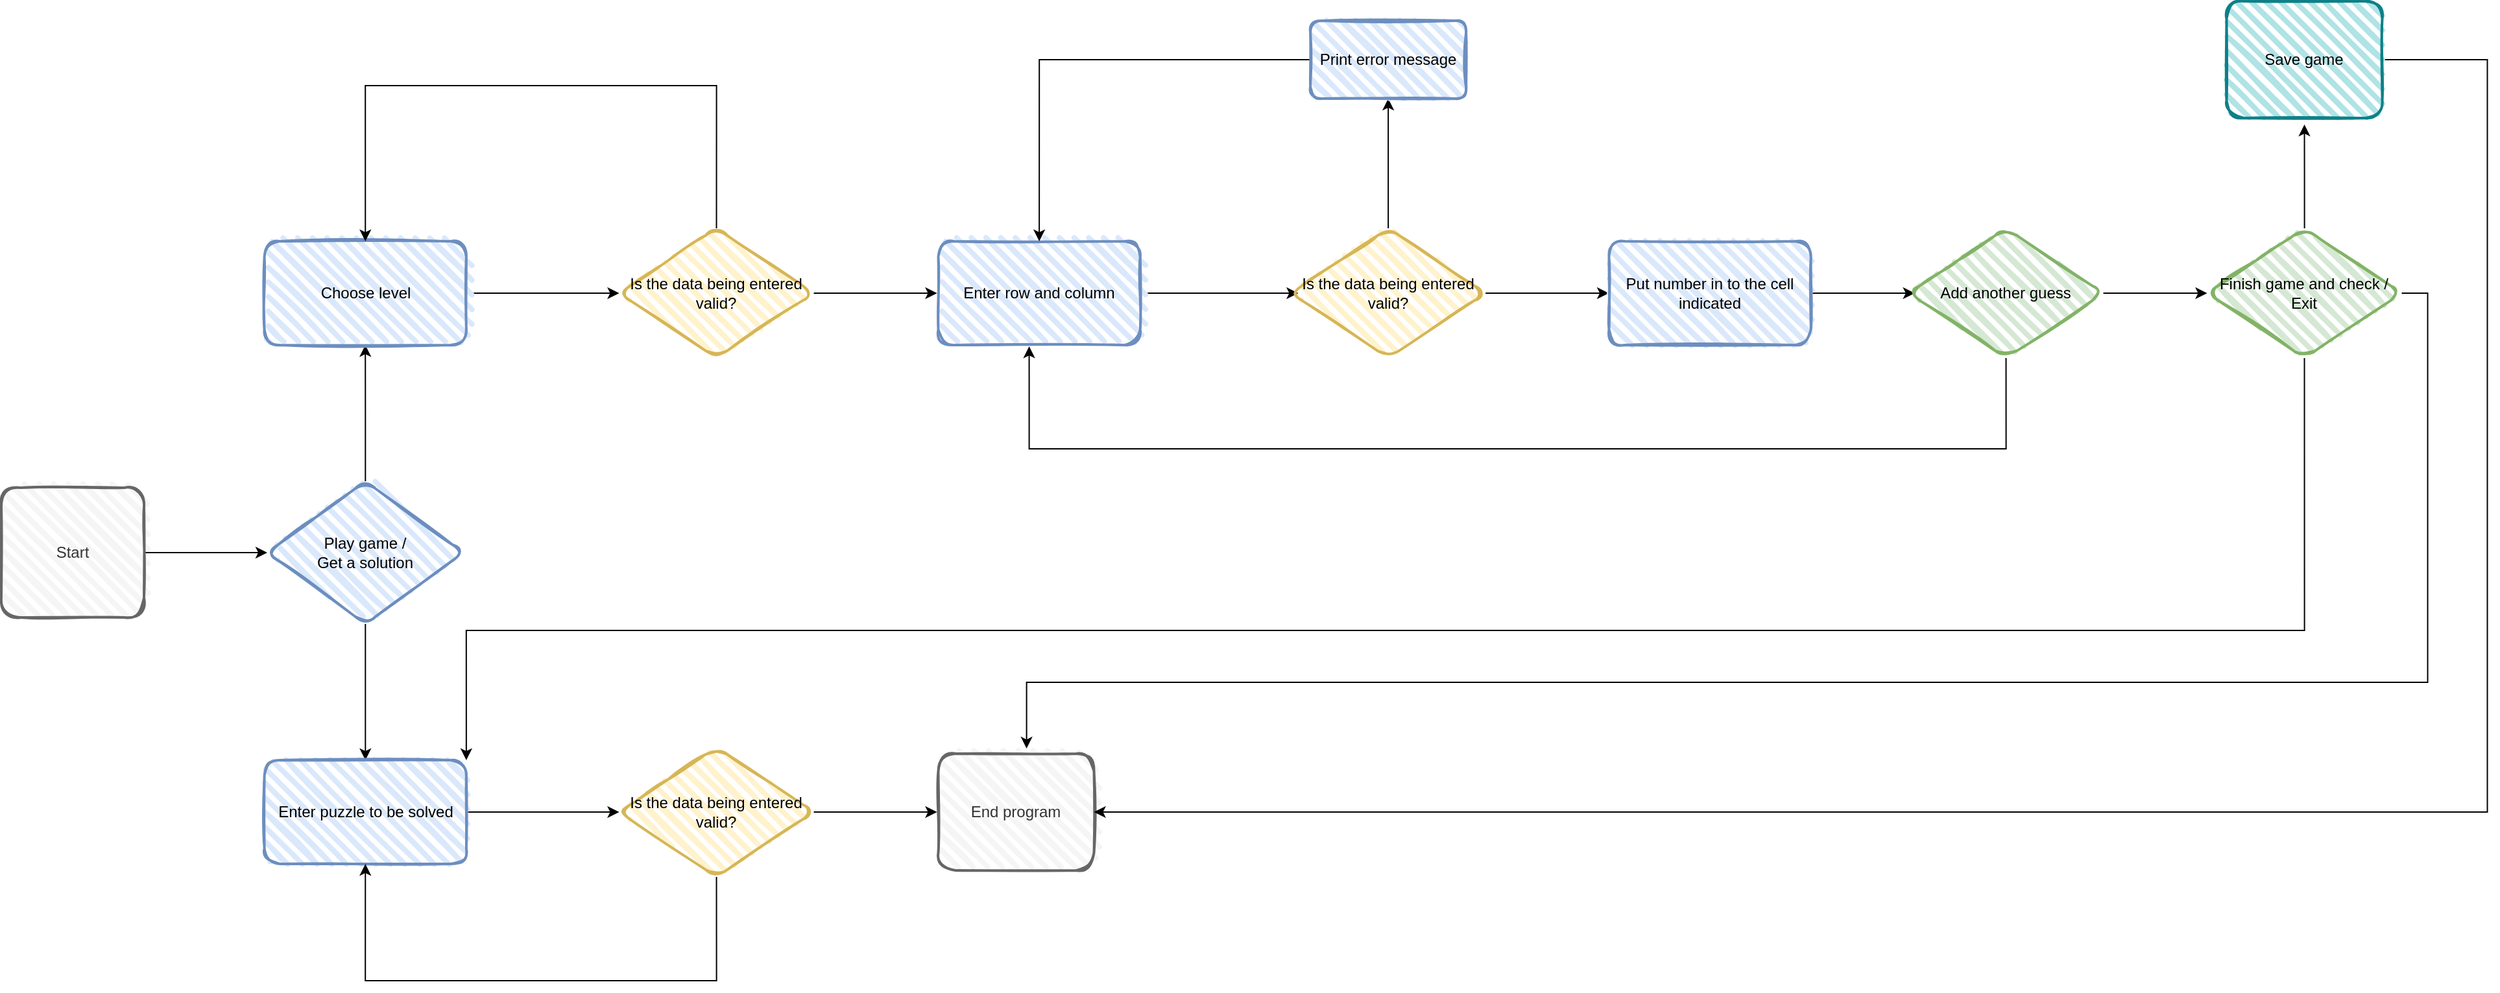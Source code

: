 <mxfile version="21.0.2" type="github">
  <diagram id="C5RBs43oDa-KdzZeNtuy" name="Page-1">
    <mxGraphModel dx="1434" dy="1846" grid="1" gridSize="10" guides="1" tooltips="1" connect="1" arrows="1" fold="1" page="1" pageScale="1" pageWidth="827" pageHeight="1169" math="0" shadow="0">
      <root>
        <mxCell id="WIyWlLk6GJQsqaUBKTNV-0" />
        <mxCell id="WIyWlLk6GJQsqaUBKTNV-1" parent="WIyWlLk6GJQsqaUBKTNV-0" />
        <mxCell id="yPXNnQwgqe4vPnGQmj5b-25" value="" style="edgeStyle=orthogonalEdgeStyle;rounded=0;orthogonalLoop=1;jettySize=auto;html=1;" edge="1" parent="WIyWlLk6GJQsqaUBKTNV-1" source="yPXNnQwgqe4vPnGQmj5b-1" target="yPXNnQwgqe4vPnGQmj5b-24">
          <mxGeometry relative="1" as="geometry" />
        </mxCell>
        <mxCell id="yPXNnQwgqe4vPnGQmj5b-1" value="Start" style="rounded=1;whiteSpace=wrap;html=1;strokeWidth=2;fillWeight=4;hachureGap=8;hachureAngle=45;fillColor=#f5f5f5;sketch=1;fontColor=#333333;strokeColor=#666666;" vertex="1" parent="WIyWlLk6GJQsqaUBKTNV-1">
          <mxGeometry x="50" y="425" width="110" height="100" as="geometry" />
        </mxCell>
        <mxCell id="yPXNnQwgqe4vPnGQmj5b-29" value="" style="edgeStyle=orthogonalEdgeStyle;rounded=0;orthogonalLoop=1;jettySize=auto;html=1;" edge="1" parent="WIyWlLk6GJQsqaUBKTNV-1" source="yPXNnQwgqe4vPnGQmj5b-24" target="yPXNnQwgqe4vPnGQmj5b-28">
          <mxGeometry relative="1" as="geometry" />
        </mxCell>
        <mxCell id="yPXNnQwgqe4vPnGQmj5b-31" value="" style="edgeStyle=orthogonalEdgeStyle;rounded=0;orthogonalLoop=1;jettySize=auto;html=1;" edge="1" parent="WIyWlLk6GJQsqaUBKTNV-1" source="yPXNnQwgqe4vPnGQmj5b-24">
          <mxGeometry relative="1" as="geometry">
            <mxPoint x="330.65" y="635" as="targetPoint" />
          </mxGeometry>
        </mxCell>
        <mxCell id="yPXNnQwgqe4vPnGQmj5b-24" value="&lt;div&gt;Play game /&lt;/div&gt;&lt;div&gt;Get a solution&lt;br&gt;&lt;/div&gt;" style="rhombus;whiteSpace=wrap;html=1;fillColor=#dae8fc;strokeColor=#6c8ebf;rounded=1;strokeWidth=2;fillWeight=4;hachureGap=8;hachureAngle=45;sketch=1;" vertex="1" parent="WIyWlLk6GJQsqaUBKTNV-1">
          <mxGeometry x="255" y="420" width="151.25" height="110" as="geometry" />
        </mxCell>
        <mxCell id="yPXNnQwgqe4vPnGQmj5b-45" value="" style="edgeStyle=orthogonalEdgeStyle;rounded=0;orthogonalLoop=1;jettySize=auto;html=1;" edge="1" parent="WIyWlLk6GJQsqaUBKTNV-1" source="yPXNnQwgqe4vPnGQmj5b-28">
          <mxGeometry relative="1" as="geometry">
            <mxPoint x="526.255" y="275" as="targetPoint" />
          </mxGeometry>
        </mxCell>
        <mxCell id="yPXNnQwgqe4vPnGQmj5b-28" value="Choose level" style="rounded=1;whiteSpace=wrap;html=1;fillColor=#dae8fc;strokeColor=#6c8ebf;strokeWidth=2;fillWeight=4;hachureGap=8;hachureAngle=45;sketch=1;" vertex="1" parent="WIyWlLk6GJQsqaUBKTNV-1">
          <mxGeometry x="252.81" y="235" width="155.63" height="80" as="geometry" />
        </mxCell>
        <mxCell id="yPXNnQwgqe4vPnGQmj5b-34" value="" style="edgeStyle=orthogonalEdgeStyle;rounded=0;orthogonalLoop=1;jettySize=auto;html=1;" edge="1" parent="WIyWlLk6GJQsqaUBKTNV-1" source="yPXNnQwgqe4vPnGQmj5b-32" target="yPXNnQwgqe4vPnGQmj5b-33">
          <mxGeometry relative="1" as="geometry" />
        </mxCell>
        <mxCell id="yPXNnQwgqe4vPnGQmj5b-32" value="Enter puzzle to be solved" style="rounded=1;whiteSpace=wrap;html=1;fillColor=#dae8fc;strokeColor=#6c8ebf;strokeWidth=2;fillWeight=4;hachureGap=8;hachureAngle=45;sketch=1;" vertex="1" parent="WIyWlLk6GJQsqaUBKTNV-1">
          <mxGeometry x="252.81" y="635" width="155.63" height="80" as="geometry" />
        </mxCell>
        <mxCell id="yPXNnQwgqe4vPnGQmj5b-43" style="edgeStyle=orthogonalEdgeStyle;rounded=0;orthogonalLoop=1;jettySize=auto;html=1;exitX=0.5;exitY=1;exitDx=0;exitDy=0;entryX=0.5;entryY=1;entryDx=0;entryDy=0;" edge="1" parent="WIyWlLk6GJQsqaUBKTNV-1" source="yPXNnQwgqe4vPnGQmj5b-33" target="yPXNnQwgqe4vPnGQmj5b-32">
          <mxGeometry relative="1" as="geometry">
            <Array as="points">
              <mxPoint x="601.25" y="805" />
              <mxPoint x="330.25" y="805" />
            </Array>
          </mxGeometry>
        </mxCell>
        <mxCell id="yPXNnQwgqe4vPnGQmj5b-61" value="" style="edgeStyle=orthogonalEdgeStyle;rounded=0;orthogonalLoop=1;jettySize=auto;html=1;" edge="1" parent="WIyWlLk6GJQsqaUBKTNV-1" source="yPXNnQwgqe4vPnGQmj5b-33">
          <mxGeometry relative="1" as="geometry">
            <mxPoint x="771.26" y="675" as="targetPoint" />
          </mxGeometry>
        </mxCell>
        <mxCell id="yPXNnQwgqe4vPnGQmj5b-33" value="Is the data being entered valid?" style="rhombus;whiteSpace=wrap;html=1;fillColor=#fff2cc;strokeColor=#d6b656;rounded=1;strokeWidth=2;fillWeight=4;hachureGap=8;hachureAngle=45;sketch=1;" vertex="1" parent="WIyWlLk6GJQsqaUBKTNV-1">
          <mxGeometry x="526.26" y="625" width="150" height="100" as="geometry" />
        </mxCell>
        <mxCell id="yPXNnQwgqe4vPnGQmj5b-38" value="" style="edgeStyle=orthogonalEdgeStyle;rounded=0;orthogonalLoop=1;jettySize=auto;html=1;" edge="1" parent="WIyWlLk6GJQsqaUBKTNV-1" source="yPXNnQwgqe4vPnGQmj5b-35">
          <mxGeometry relative="1" as="geometry">
            <mxPoint x="1049.695" y="275" as="targetPoint" />
          </mxGeometry>
        </mxCell>
        <mxCell id="yPXNnQwgqe4vPnGQmj5b-35" value="Enter row and column" style="rounded=1;whiteSpace=wrap;html=1;fillColor=#dae8fc;strokeColor=#6c8ebf;strokeWidth=2;fillWeight=4;hachureGap=8;hachureAngle=45;sketch=1;" vertex="1" parent="WIyWlLk6GJQsqaUBKTNV-1">
          <mxGeometry x="772.25" y="235" width="155.63" height="80" as="geometry" />
        </mxCell>
        <mxCell id="yPXNnQwgqe4vPnGQmj5b-41" value="" style="edgeStyle=orthogonalEdgeStyle;rounded=0;orthogonalLoop=1;jettySize=auto;html=1;" edge="1" parent="WIyWlLk6GJQsqaUBKTNV-1" source="yPXNnQwgqe4vPnGQmj5b-39" target="yPXNnQwgqe4vPnGQmj5b-40">
          <mxGeometry relative="1" as="geometry" />
        </mxCell>
        <mxCell id="yPXNnQwgqe4vPnGQmj5b-51" value="" style="edgeStyle=orthogonalEdgeStyle;rounded=0;orthogonalLoop=1;jettySize=auto;html=1;" edge="1" parent="WIyWlLk6GJQsqaUBKTNV-1" source="yPXNnQwgqe4vPnGQmj5b-39">
          <mxGeometry relative="1" as="geometry">
            <mxPoint x="1289.06" y="275" as="targetPoint" />
          </mxGeometry>
        </mxCell>
        <mxCell id="yPXNnQwgqe4vPnGQmj5b-39" value="Is the data being entered valid?" style="rhombus;whiteSpace=wrap;html=1;fillColor=#fff2cc;strokeColor=#d6b656;rounded=1;strokeWidth=2;fillWeight=4;hachureGap=8;hachureAngle=45;sketch=1;" vertex="1" parent="WIyWlLk6GJQsqaUBKTNV-1">
          <mxGeometry x="1044.06" y="225" width="150" height="100" as="geometry" />
        </mxCell>
        <mxCell id="yPXNnQwgqe4vPnGQmj5b-42" style="edgeStyle=orthogonalEdgeStyle;rounded=0;orthogonalLoop=1;jettySize=auto;html=1;exitX=0;exitY=0.5;exitDx=0;exitDy=0;entryX=0.5;entryY=0;entryDx=0;entryDy=0;" edge="1" parent="WIyWlLk6GJQsqaUBKTNV-1" source="yPXNnQwgqe4vPnGQmj5b-40" target="yPXNnQwgqe4vPnGQmj5b-35">
          <mxGeometry relative="1" as="geometry" />
        </mxCell>
        <mxCell id="yPXNnQwgqe4vPnGQmj5b-40" value="Print error message" style="whiteSpace=wrap;html=1;fillColor=#dae8fc;strokeColor=#6c8ebf;rounded=1;strokeWidth=2;fillWeight=4;hachureGap=8;hachureAngle=45;sketch=1;" vertex="1" parent="WIyWlLk6GJQsqaUBKTNV-1">
          <mxGeometry x="1059.06" y="65" width="120" height="60" as="geometry" />
        </mxCell>
        <mxCell id="yPXNnQwgqe4vPnGQmj5b-48" value="" style="edgeStyle=orthogonalEdgeStyle;rounded=0;orthogonalLoop=1;jettySize=auto;html=1;" edge="1" parent="WIyWlLk6GJQsqaUBKTNV-1" source="yPXNnQwgqe4vPnGQmj5b-46">
          <mxGeometry relative="1" as="geometry">
            <mxPoint x="771.26" y="275" as="targetPoint" />
          </mxGeometry>
        </mxCell>
        <mxCell id="yPXNnQwgqe4vPnGQmj5b-49" style="edgeStyle=orthogonalEdgeStyle;rounded=0;orthogonalLoop=1;jettySize=auto;html=1;exitX=0.5;exitY=0;exitDx=0;exitDy=0;entryX=0.5;entryY=0;entryDx=0;entryDy=0;" edge="1" parent="WIyWlLk6GJQsqaUBKTNV-1" source="yPXNnQwgqe4vPnGQmj5b-46" target="yPXNnQwgqe4vPnGQmj5b-28">
          <mxGeometry relative="1" as="geometry">
            <Array as="points">
              <mxPoint x="601.25" y="115" />
              <mxPoint x="330.25" y="115" />
            </Array>
          </mxGeometry>
        </mxCell>
        <mxCell id="yPXNnQwgqe4vPnGQmj5b-46" value="Is the data being entered valid?" style="rhombus;whiteSpace=wrap;html=1;fillColor=#fff2cc;strokeColor=#d6b656;rounded=1;strokeWidth=2;fillWeight=4;hachureGap=8;hachureAngle=45;sketch=1;" vertex="1" parent="WIyWlLk6GJQsqaUBKTNV-1">
          <mxGeometry x="526.26" y="225" width="150" height="100" as="geometry" />
        </mxCell>
        <mxCell id="yPXNnQwgqe4vPnGQmj5b-54" value="" style="edgeStyle=orthogonalEdgeStyle;rounded=0;orthogonalLoop=1;jettySize=auto;html=1;" edge="1" parent="WIyWlLk6GJQsqaUBKTNV-1" source="yPXNnQwgqe4vPnGQmj5b-52">
          <mxGeometry relative="1" as="geometry">
            <mxPoint x="1524.88" y="275" as="targetPoint" />
          </mxGeometry>
        </mxCell>
        <mxCell id="yPXNnQwgqe4vPnGQmj5b-52" value="Put number in to the cell indicated" style="rounded=1;whiteSpace=wrap;html=1;fillColor=#dae8fc;strokeColor=#6c8ebf;strokeWidth=2;fillWeight=4;hachureGap=8;hachureAngle=45;sketch=1;" vertex="1" parent="WIyWlLk6GJQsqaUBKTNV-1">
          <mxGeometry x="1289.25" y="235" width="155.63" height="80" as="geometry" />
        </mxCell>
        <mxCell id="yPXNnQwgqe4vPnGQmj5b-56" style="edgeStyle=orthogonalEdgeStyle;rounded=0;orthogonalLoop=1;jettySize=auto;html=1;exitX=0.5;exitY=1;exitDx=0;exitDy=0;entryX=0.45;entryY=1.013;entryDx=0;entryDy=0;entryPerimeter=0;" edge="1" parent="WIyWlLk6GJQsqaUBKTNV-1" source="yPXNnQwgqe4vPnGQmj5b-55" target="yPXNnQwgqe4vPnGQmj5b-35">
          <mxGeometry relative="1" as="geometry">
            <Array as="points">
              <mxPoint x="1595.25" y="395" />
              <mxPoint x="842.25" y="395" />
            </Array>
          </mxGeometry>
        </mxCell>
        <mxCell id="yPXNnQwgqe4vPnGQmj5b-58" value="" style="edgeStyle=orthogonalEdgeStyle;rounded=0;orthogonalLoop=1;jettySize=auto;html=1;" edge="1" parent="WIyWlLk6GJQsqaUBKTNV-1" source="yPXNnQwgqe4vPnGQmj5b-55" target="yPXNnQwgqe4vPnGQmj5b-57">
          <mxGeometry relative="1" as="geometry" />
        </mxCell>
        <mxCell id="yPXNnQwgqe4vPnGQmj5b-55" value="Add another guess" style="rhombus;whiteSpace=wrap;html=1;fillColor=#d5e8d4;strokeColor=#82b366;rounded=1;strokeWidth=2;fillWeight=4;hachureGap=8;hachureAngle=45;sketch=1;" vertex="1" parent="WIyWlLk6GJQsqaUBKTNV-1">
          <mxGeometry x="1520.25" y="225" width="150" height="100" as="geometry" />
        </mxCell>
        <mxCell id="yPXNnQwgqe4vPnGQmj5b-59" style="edgeStyle=orthogonalEdgeStyle;rounded=0;orthogonalLoop=1;jettySize=auto;html=1;exitX=0.5;exitY=1;exitDx=0;exitDy=0;entryX=1;entryY=0;entryDx=0;entryDy=0;" edge="1" parent="WIyWlLk6GJQsqaUBKTNV-1" source="yPXNnQwgqe4vPnGQmj5b-57" target="yPXNnQwgqe4vPnGQmj5b-32">
          <mxGeometry relative="1" as="geometry">
            <Array as="points">
              <mxPoint x="1825.25" y="535" />
              <mxPoint x="408.25" y="535" />
            </Array>
          </mxGeometry>
        </mxCell>
        <mxCell id="yPXNnQwgqe4vPnGQmj5b-63" style="edgeStyle=orthogonalEdgeStyle;rounded=0;orthogonalLoop=1;jettySize=auto;html=1;exitX=1;exitY=0.5;exitDx=0;exitDy=0;entryX=0.567;entryY=-0.044;entryDx=0;entryDy=0;entryPerimeter=0;" edge="1" parent="WIyWlLk6GJQsqaUBKTNV-1" source="yPXNnQwgqe4vPnGQmj5b-57" target="yPXNnQwgqe4vPnGQmj5b-62">
          <mxGeometry relative="1" as="geometry">
            <Array as="points">
              <mxPoint x="1920.25" y="275" />
              <mxPoint x="1920.25" y="575" />
              <mxPoint x="840.25" y="575" />
            </Array>
          </mxGeometry>
        </mxCell>
        <mxCell id="yPXNnQwgqe4vPnGQmj5b-65" value="" style="edgeStyle=orthogonalEdgeStyle;rounded=0;orthogonalLoop=1;jettySize=auto;html=1;" edge="1" parent="WIyWlLk6GJQsqaUBKTNV-1" source="yPXNnQwgqe4vPnGQmj5b-57">
          <mxGeometry relative="1" as="geometry">
            <mxPoint x="1825.25" y="145" as="targetPoint" />
          </mxGeometry>
        </mxCell>
        <mxCell id="yPXNnQwgqe4vPnGQmj5b-57" value="Finish game and check / Exit" style="rhombus;whiteSpace=wrap;html=1;fillColor=#d5e8d4;strokeColor=#82b366;rounded=1;strokeWidth=2;fillWeight=4;hachureGap=8;hachureAngle=45;sketch=1;" vertex="1" parent="WIyWlLk6GJQsqaUBKTNV-1">
          <mxGeometry x="1750.25" y="225" width="150" height="100" as="geometry" />
        </mxCell>
        <mxCell id="yPXNnQwgqe4vPnGQmj5b-62" value="End program" style="whiteSpace=wrap;html=1;fillColor=#f5f5f5;strokeColor=#666666;rounded=1;strokeWidth=2;fillWeight=4;hachureGap=8;hachureAngle=45;sketch=1;fontColor=#333333;" vertex="1" parent="WIyWlLk6GJQsqaUBKTNV-1">
          <mxGeometry x="772.25" y="630" width="120" height="90" as="geometry" />
        </mxCell>
        <mxCell id="yPXNnQwgqe4vPnGQmj5b-67" style="edgeStyle=orthogonalEdgeStyle;rounded=0;orthogonalLoop=1;jettySize=auto;html=1;entryX=1;entryY=0.5;entryDx=0;entryDy=0;" edge="1" parent="WIyWlLk6GJQsqaUBKTNV-1" source="yPXNnQwgqe4vPnGQmj5b-66" target="yPXNnQwgqe4vPnGQmj5b-62">
          <mxGeometry relative="1" as="geometry">
            <Array as="points">
              <mxPoint x="1966.25" y="95" />
              <mxPoint x="1966.25" y="675" />
            </Array>
          </mxGeometry>
        </mxCell>
        <mxCell id="yPXNnQwgqe4vPnGQmj5b-66" value="Save game" style="whiteSpace=wrap;html=1;fillColor=#b0e3e6;strokeColor=#0e8088;rounded=1;strokeWidth=2;fillWeight=4;hachureGap=8;hachureAngle=45;sketch=1;" vertex="1" parent="WIyWlLk6GJQsqaUBKTNV-1">
          <mxGeometry x="1765.25" y="50" width="120" height="90" as="geometry" />
        </mxCell>
      </root>
    </mxGraphModel>
  </diagram>
</mxfile>
